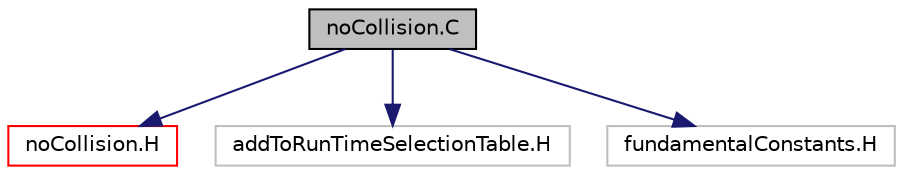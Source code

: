 digraph "noCollision.C"
{
  bgcolor="transparent";
  edge [fontname="Helvetica",fontsize="10",labelfontname="Helvetica",labelfontsize="10"];
  node [fontname="Helvetica",fontsize="10",shape=record];
  Node0 [label="noCollision.C",height=0.2,width=0.4,color="black", fillcolor="grey75", style="filled", fontcolor="black"];
  Node0 -> Node1 [color="midnightblue",fontsize="10",style="solid",fontname="Helvetica"];
  Node1 [label="noCollision.H",height=0.2,width=0.4,color="red",URL="$a00530.html"];
  Node0 -> Node44 [color="midnightblue",fontsize="10",style="solid",fontname="Helvetica"];
  Node44 [label="addToRunTimeSelectionTable.H",height=0.2,width=0.4,color="grey75"];
  Node0 -> Node45 [color="midnightblue",fontsize="10",style="solid",fontname="Helvetica"];
  Node45 [label="fundamentalConstants.H",height=0.2,width=0.4,color="grey75"];
}
